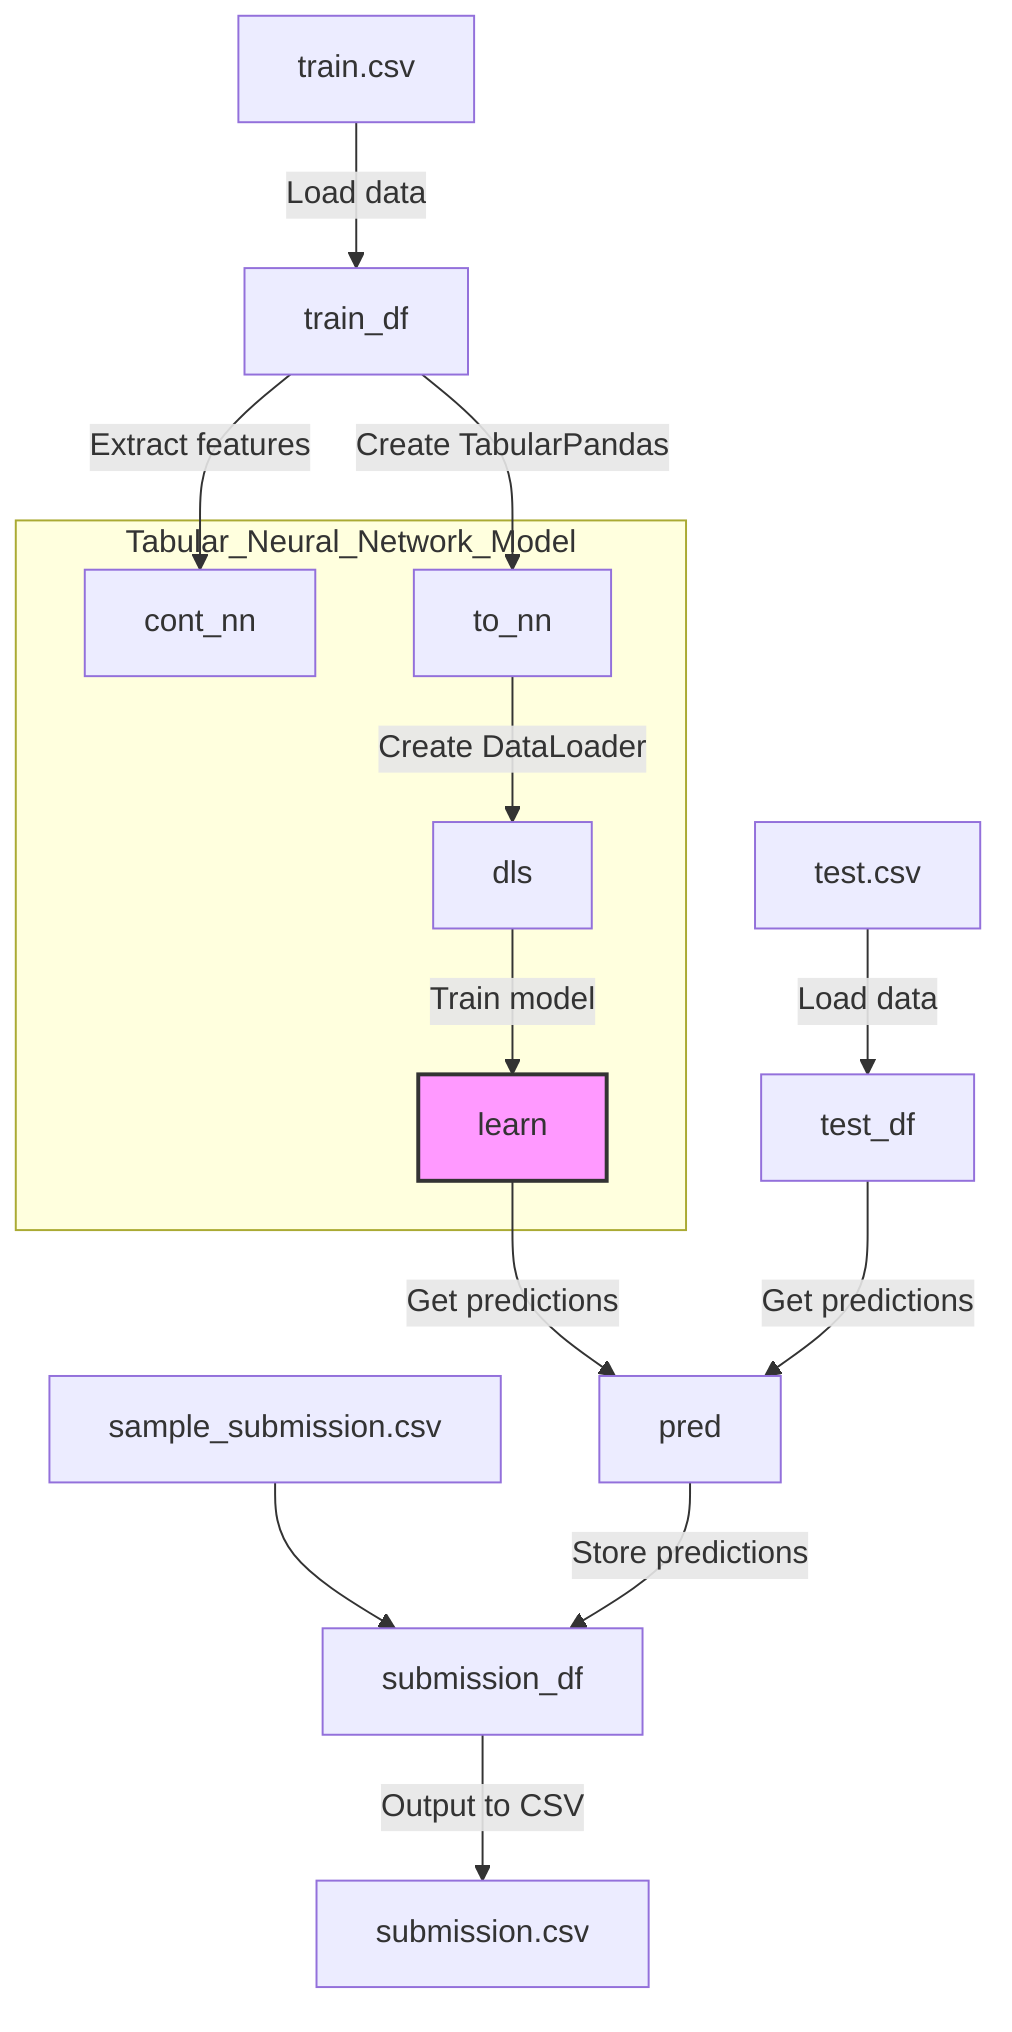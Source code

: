 %% Mermaid.js workflow diagram for the Jupyter Notebook
flowchart TD
    %% Data Sources
    A[train.csv] --> |Load data| B[train_df]
    C[test.csv] --> |Load data| D[test_df]
    E[sample_submission.csv] --> F[submission_df]

    %% Data Preparation
    B --> |Extract features| G[cont_nn]
    B --> |Create TabularPandas| H[to_nn]
    H --> |Create DataLoader| I[dls]

    %% Model Training
    I --> |Train model| J[learn]

    %% Predictions
    J --> |Get predictions| K[pred]
    D --> |Get predictions| K

    %% Submission
    K --> |Store predictions| F
    F --> |Output to CSV| L[submission.csv]

    %% Model Details
    classDef model fill:#f9f,stroke:#333,stroke-width:2px;
    J:::model
    subgraph Tabular_Neural_Network_Model
        direction TB
        G & H & I & J
    end